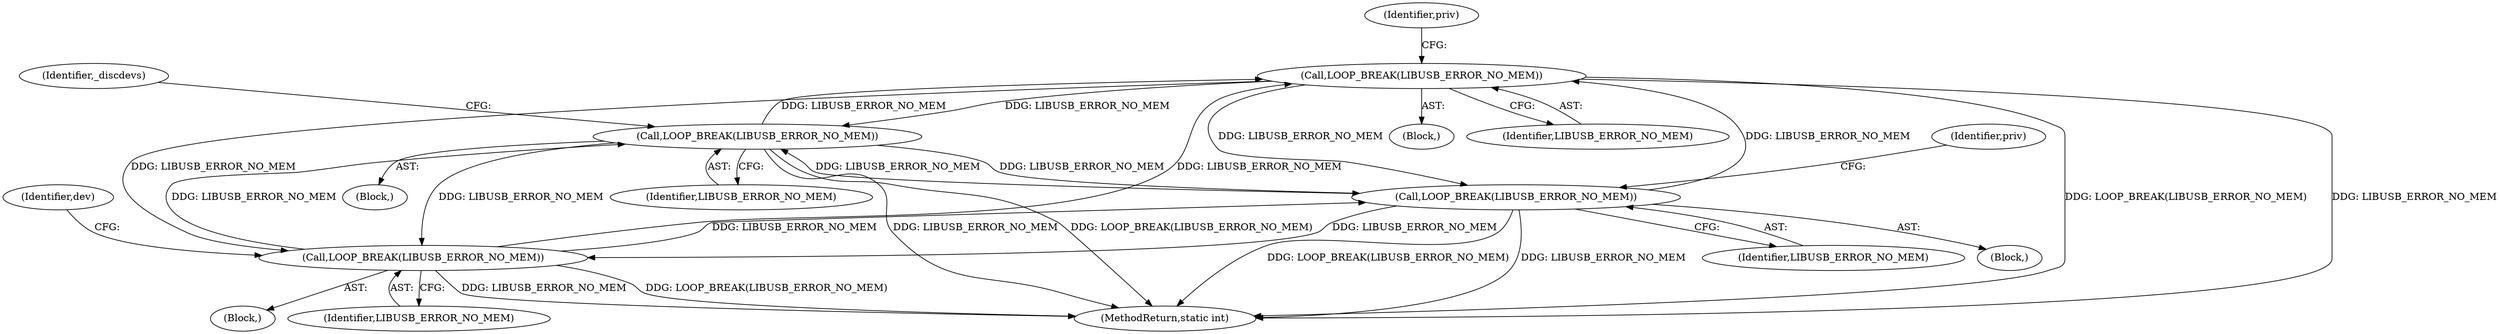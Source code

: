 digraph "1_Chrome_ac149a8d4371c0e01e0934fdd57b09e86f96b5b9_29@del" {
"1000870" [label="(Call,LOOP_BREAK(LIBUSB_ERROR_NO_MEM))"];
"1000987" [label="(Call,LOOP_BREAK(LIBUSB_ERROR_NO_MEM))"];
"1000870" [label="(Call,LOOP_BREAK(LIBUSB_ERROR_NO_MEM))"];
"1000751" [label="(Call,LOOP_BREAK(LIBUSB_ERROR_NO_MEM))"];
"1000717" [label="(Call,LOOP_BREAK(LIBUSB_ERROR_NO_MEM))"];
"1000765" [label="(Identifier,priv)"];
"1000718" [label="(Identifier,LIBUSB_ERROR_NO_MEM)"];
"1000717" [label="(Call,LOOP_BREAK(LIBUSB_ERROR_NO_MEM))"];
"1000988" [label="(Identifier,LIBUSB_ERROR_NO_MEM)"];
"1000991" [label="(Identifier,_discdevs)"];
"1000870" [label="(Call,LOOP_BREAK(LIBUSB_ERROR_NO_MEM))"];
"1000747" [label="(Block,)"];
"1001103" [label="(MethodReturn,static int)"];
"1000987" [label="(Call,LOOP_BREAK(LIBUSB_ERROR_NO_MEM))"];
"1000752" [label="(Identifier,LIBUSB_ERROR_NO_MEM)"];
"1000869" [label="(Block,)"];
"1000751" [label="(Call,LOOP_BREAK(LIBUSB_ERROR_NO_MEM))"];
"1000720" [label="(Identifier,dev)"];
"1000716" [label="(Block,)"];
"1000875" [label="(Identifier,priv)"];
"1000871" [label="(Identifier,LIBUSB_ERROR_NO_MEM)"];
"1000986" [label="(Block,)"];
"1000870" -> "1000869"  [label="AST: "];
"1000870" -> "1000871"  [label="CFG: "];
"1000871" -> "1000870"  [label="AST: "];
"1000875" -> "1000870"  [label="CFG: "];
"1000870" -> "1001103"  [label="DDG: LOOP_BREAK(LIBUSB_ERROR_NO_MEM)"];
"1000870" -> "1001103"  [label="DDG: LIBUSB_ERROR_NO_MEM"];
"1000870" -> "1000717"  [label="DDG: LIBUSB_ERROR_NO_MEM"];
"1000870" -> "1000751"  [label="DDG: LIBUSB_ERROR_NO_MEM"];
"1000987" -> "1000870"  [label="DDG: LIBUSB_ERROR_NO_MEM"];
"1000751" -> "1000870"  [label="DDG: LIBUSB_ERROR_NO_MEM"];
"1000717" -> "1000870"  [label="DDG: LIBUSB_ERROR_NO_MEM"];
"1000870" -> "1000987"  [label="DDG: LIBUSB_ERROR_NO_MEM"];
"1000987" -> "1000986"  [label="AST: "];
"1000987" -> "1000988"  [label="CFG: "];
"1000988" -> "1000987"  [label="AST: "];
"1000991" -> "1000987"  [label="CFG: "];
"1000987" -> "1001103"  [label="DDG: LIBUSB_ERROR_NO_MEM"];
"1000987" -> "1001103"  [label="DDG: LOOP_BREAK(LIBUSB_ERROR_NO_MEM)"];
"1000987" -> "1000717"  [label="DDG: LIBUSB_ERROR_NO_MEM"];
"1000987" -> "1000751"  [label="DDG: LIBUSB_ERROR_NO_MEM"];
"1000751" -> "1000987"  [label="DDG: LIBUSB_ERROR_NO_MEM"];
"1000717" -> "1000987"  [label="DDG: LIBUSB_ERROR_NO_MEM"];
"1000751" -> "1000747"  [label="AST: "];
"1000751" -> "1000752"  [label="CFG: "];
"1000752" -> "1000751"  [label="AST: "];
"1000765" -> "1000751"  [label="CFG: "];
"1000751" -> "1001103"  [label="DDG: LOOP_BREAK(LIBUSB_ERROR_NO_MEM)"];
"1000751" -> "1001103"  [label="DDG: LIBUSB_ERROR_NO_MEM"];
"1000751" -> "1000717"  [label="DDG: LIBUSB_ERROR_NO_MEM"];
"1000717" -> "1000751"  [label="DDG: LIBUSB_ERROR_NO_MEM"];
"1000717" -> "1000716"  [label="AST: "];
"1000717" -> "1000718"  [label="CFG: "];
"1000718" -> "1000717"  [label="AST: "];
"1000720" -> "1000717"  [label="CFG: "];
"1000717" -> "1001103"  [label="DDG: LOOP_BREAK(LIBUSB_ERROR_NO_MEM)"];
"1000717" -> "1001103"  [label="DDG: LIBUSB_ERROR_NO_MEM"];
}
